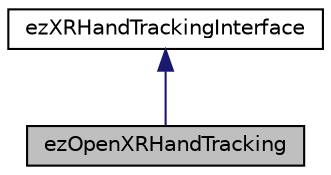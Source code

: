 digraph "ezOpenXRHandTracking"
{
 // LATEX_PDF_SIZE
  edge [fontname="Helvetica",fontsize="10",labelfontname="Helvetica",labelfontsize="10"];
  node [fontname="Helvetica",fontsize="10",shape=record];
  Node1 [label="ezOpenXRHandTracking",height=0.2,width=0.4,color="black", fillcolor="grey75", style="filled", fontcolor="black",tooltip=" "];
  Node2 -> Node1 [dir="back",color="midnightblue",fontsize="10",style="solid",fontname="Helvetica"];
  Node2 [label="ezXRHandTrackingInterface",height=0.2,width=0.4,color="black", fillcolor="white", style="filled",URL="$de/d52/classez_x_r_hand_tracking_interface.htm",tooltip="XR Hand tracking interface."];
}
